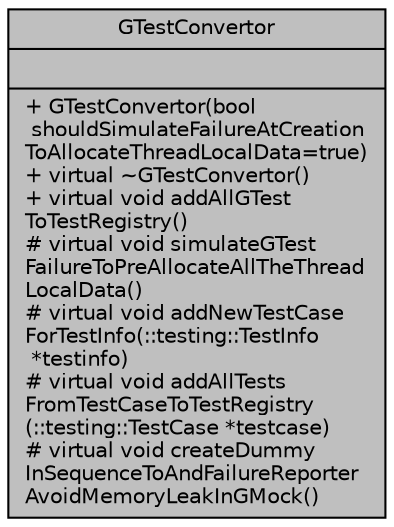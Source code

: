 digraph "GTestConvertor"
{
 // LATEX_PDF_SIZE
  edge [fontname="Helvetica",fontsize="10",labelfontname="Helvetica",labelfontsize="10"];
  node [fontname="Helvetica",fontsize="10",shape=record];
  Node1 [label="{GTestConvertor\n||+  GTestConvertor(bool\l shouldSimulateFailureAtCreation\lToAllocateThreadLocalData=true)\l+ virtual ~GTestConvertor()\l+ virtual void addAllGTest\lToTestRegistry()\l# virtual void simulateGTest\lFailureToPreAllocateAllTheThread\lLocalData()\l# virtual void addNewTestCase\lForTestInfo(::testing::TestInfo\l *testinfo)\l# virtual void addAllTests\lFromTestCaseToTestRegistry\l(::testing::TestCase *testcase)\l# virtual void createDummy\lInSequenceToAndFailureReporter\lAvoidMemoryLeakInGMock()\l}",height=0.2,width=0.4,color="black", fillcolor="grey75", style="filled", fontcolor="black",tooltip=" "];
}
